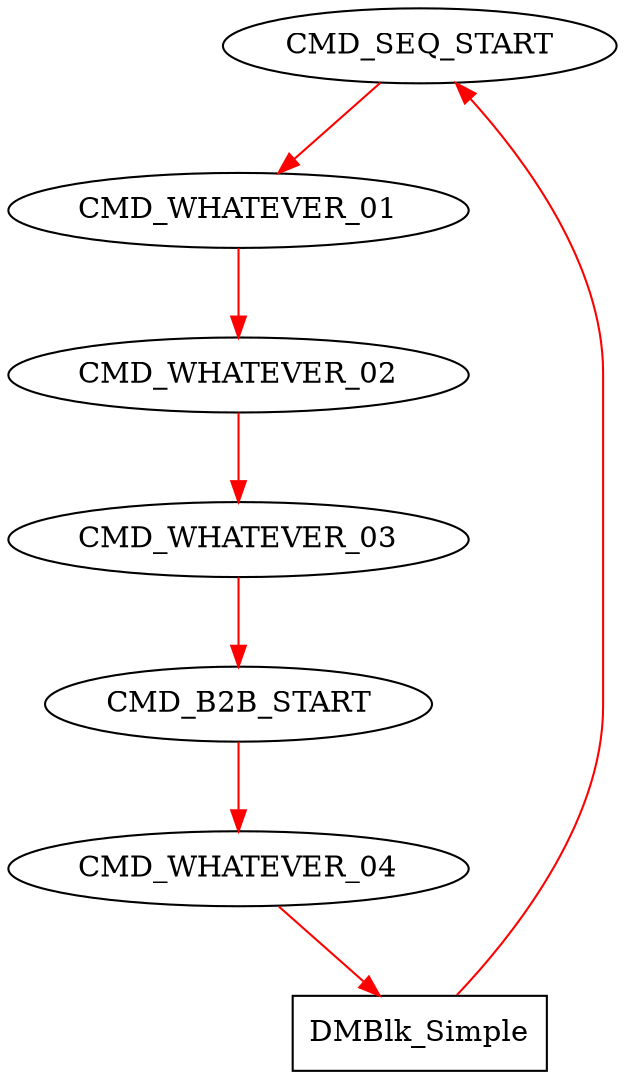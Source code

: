 digraph g {
name="testv1";

graph [rankdir=TB, nodesep=0.6, mindist=0.6, ranksep=0.6, overlap=false]
node  [type="tmsg",   shape="rectangle", style="filled", fillcolor="white", color="black", cpu="3"]
edge  [type="defdst", color="red"]

// events mit block
CMD_SEQ_START       [type="tmsg",      pattern="B2B_TEST", patentry="true",   toffs=         0, id="0x112cfaa000000001", par="0x123", shape="oval"];
CMD_WHATEVER_01     [type="tmsg",      pattern="B2B_TEST",                    toffs=   1000000, id="0x112cfaa000000002", par="0x456", shape="oval"];
CMD_WHATEVER_02     [type="tmsg",      pattern="B2B_TEST",                    toffs=   2000000, id="0x112cfaa000000003", par="0x456", shape="oval"];
CMD_WHATEVER_03     [type="tmsg",      pattern="B2B_TEST",                    toffs=   3000000, id="0x112cfaa000000004", par="0x456", shape="oval"];
CMD_B2B_START       [type="tmsg",      pattern="B2B_TEST",                    toffs=  10000000, id="0x1fff800000000005", par="0x456", shape="oval"];
CMD_WHATEVER_04     [type="tmsg",      pattern="B2B_TEST",                    toffs=  14000000, id="0x112cfaa000000006", par="0x456", shape="oval"];
DMBlk_Simple        [type="block",     pattern="B2B_TEST",                  tperiod=1210000000];                                 

// sequenz
CMD_SEQ_START -> CMD_WHATEVER_01 -> CMD_WHATEVER_02 -> CMD_WHATEVER_03 -> CMD_B2B_START -> CMD_WHATEVER_04 -> DMBlk_Simple -> CMD_SEQ_START;
}
